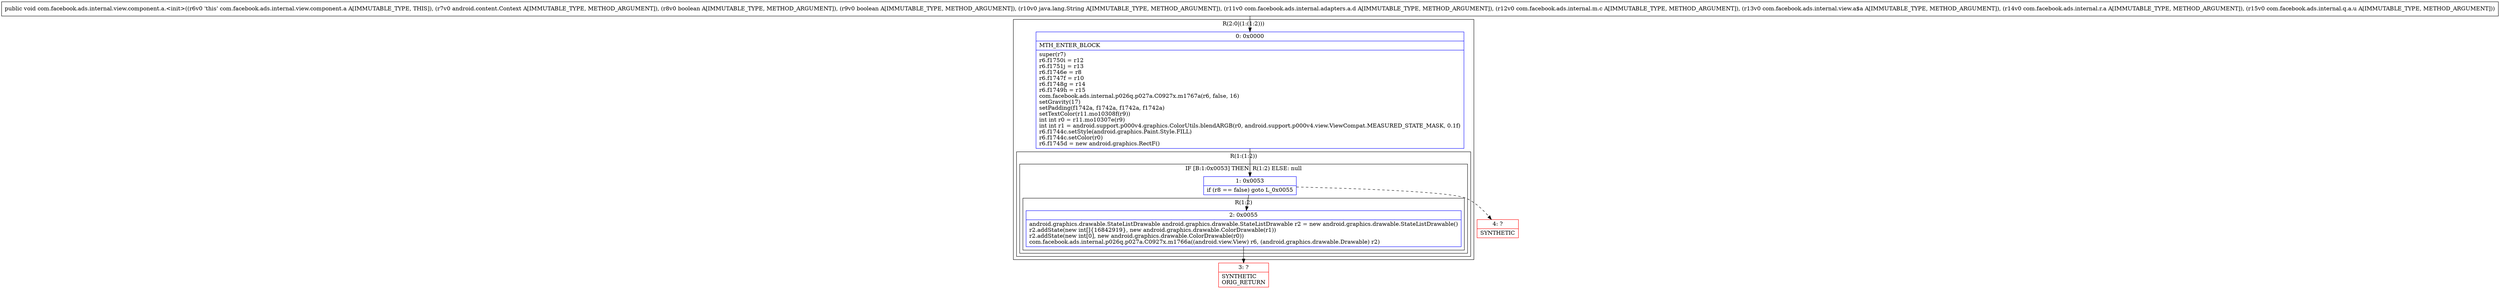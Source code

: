 digraph "CFG forcom.facebook.ads.internal.view.component.a.\<init\>(Landroid\/content\/Context;ZZLjava\/lang\/String;Lcom\/facebook\/ads\/internal\/adapters\/a\/d;Lcom\/facebook\/ads\/internal\/m\/c;Lcom\/facebook\/ads\/internal\/view\/a$a;Lcom\/facebook\/ads\/internal\/r\/a;Lcom\/facebook\/ads\/internal\/q\/a\/u;)V" {
subgraph cluster_Region_111274470 {
label = "R(2:0|(1:(1:2)))";
node [shape=record,color=blue];
Node_0 [shape=record,label="{0\:\ 0x0000|MTH_ENTER_BLOCK\l|super(r7)\lr6.f1750i = r12\lr6.f1751j = r13\lr6.f1746e = r8\lr6.f1747f = r10\lr6.f1748g = r14\lr6.f1749h = r15\lcom.facebook.ads.internal.p026q.p027a.C0927x.m1767a(r6, false, 16)\lsetGravity(17)\lsetPadding(f1742a, f1742a, f1742a, f1742a)\lsetTextColor(r11.mo10308f(r9))\lint int r0 = r11.mo10307e(r9)\lint int r1 = android.support.p000v4.graphics.ColorUtils.blendARGB(r0, android.support.p000v4.view.ViewCompat.MEASURED_STATE_MASK, 0.1f)\lr6.f1744c.setStyle(android.graphics.Paint.Style.FILL)\lr6.f1744c.setColor(r0)\lr6.f1745d = new android.graphics.RectF()\l}"];
subgraph cluster_Region_546722247 {
label = "R(1:(1:2))";
node [shape=record,color=blue];
subgraph cluster_IfRegion_637613172 {
label = "IF [B:1:0x0053] THEN: R(1:2) ELSE: null";
node [shape=record,color=blue];
Node_1 [shape=record,label="{1\:\ 0x0053|if (r8 == false) goto L_0x0055\l}"];
subgraph cluster_Region_1320965355 {
label = "R(1:2)";
node [shape=record,color=blue];
Node_2 [shape=record,label="{2\:\ 0x0055|android.graphics.drawable.StateListDrawable android.graphics.drawable.StateListDrawable r2 = new android.graphics.drawable.StateListDrawable()\lr2.addState(new int[]\{16842919\}, new android.graphics.drawable.ColorDrawable(r1))\lr2.addState(new int[0], new android.graphics.drawable.ColorDrawable(r0))\lcom.facebook.ads.internal.p026q.p027a.C0927x.m1766a((android.view.View) r6, (android.graphics.drawable.Drawable) r2)\l}"];
}
}
}
}
Node_3 [shape=record,color=red,label="{3\:\ ?|SYNTHETIC\lORIG_RETURN\l}"];
Node_4 [shape=record,color=red,label="{4\:\ ?|SYNTHETIC\l}"];
MethodNode[shape=record,label="{public void com.facebook.ads.internal.view.component.a.\<init\>((r6v0 'this' com.facebook.ads.internal.view.component.a A[IMMUTABLE_TYPE, THIS]), (r7v0 android.content.Context A[IMMUTABLE_TYPE, METHOD_ARGUMENT]), (r8v0 boolean A[IMMUTABLE_TYPE, METHOD_ARGUMENT]), (r9v0 boolean A[IMMUTABLE_TYPE, METHOD_ARGUMENT]), (r10v0 java.lang.String A[IMMUTABLE_TYPE, METHOD_ARGUMENT]), (r11v0 com.facebook.ads.internal.adapters.a.d A[IMMUTABLE_TYPE, METHOD_ARGUMENT]), (r12v0 com.facebook.ads.internal.m.c A[IMMUTABLE_TYPE, METHOD_ARGUMENT]), (r13v0 com.facebook.ads.internal.view.a$a A[IMMUTABLE_TYPE, METHOD_ARGUMENT]), (r14v0 com.facebook.ads.internal.r.a A[IMMUTABLE_TYPE, METHOD_ARGUMENT]), (r15v0 com.facebook.ads.internal.q.a.u A[IMMUTABLE_TYPE, METHOD_ARGUMENT])) }"];
MethodNode -> Node_0;
Node_0 -> Node_1;
Node_1 -> Node_2;
Node_1 -> Node_4[style=dashed];
Node_2 -> Node_3;
}


